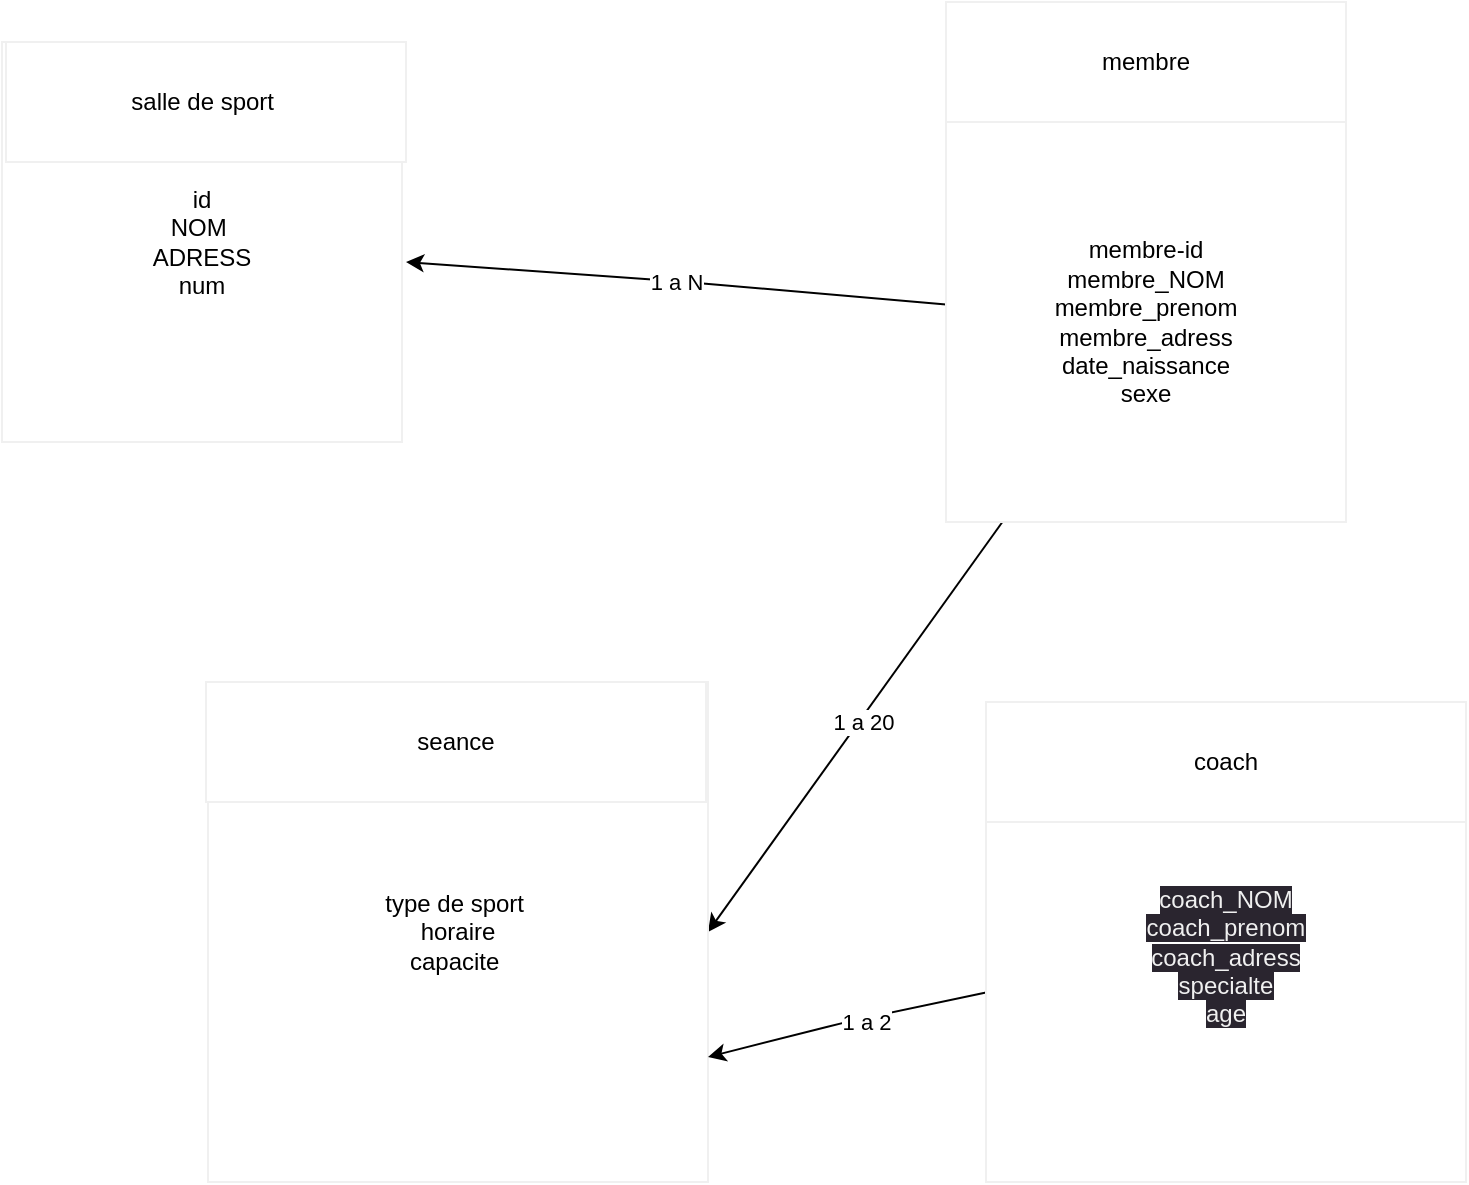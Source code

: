 <mxfile>
    <diagram id="gVMY261R4L8ysd8mMs0w" name="Page-1">
        <mxGraphModel dx="501" dy="1471" grid="1" gridSize="10" guides="1" tooltips="1" connect="1" arrows="1" fold="1" page="1" pageScale="1" pageWidth="850" pageHeight="1100" math="0" shadow="0">
            <root>
                <mxCell id="0"/>
                <mxCell id="1" parent="0"/>
                <mxCell id="6" value="id&lt;br&gt;NOM&amp;nbsp;&lt;br&gt;ADRESS&lt;br&gt;num" style="whiteSpace=wrap;html=1;aspect=fixed;strokeColor=#F0F0F0;" vertex="1" parent="1">
                    <mxGeometry x="28" y="-980" width="200" height="200" as="geometry"/>
                </mxCell>
                <mxCell id="7" value="salle de sport&amp;nbsp;" style="rounded=0;whiteSpace=wrap;html=1;strokeColor=#F0F0F0;" vertex="1" parent="1">
                    <mxGeometry x="30" y="-980" width="200" height="60" as="geometry"/>
                </mxCell>
                <mxCell id="19" value="1 a 20&amp;nbsp;" style="edgeStyle=none;html=1;entryX=1;entryY=0.5;entryDx=0;entryDy=0;" edge="1" parent="1" source="9" target="11">
                    <mxGeometry x="-0.041" y="3" relative="1" as="geometry">
                        <mxPoint as="offset"/>
                    </mxGeometry>
                </mxCell>
                <mxCell id="23" value="1 a N" style="edgeStyle=none;html=1;entryX=1.01;entryY=0.55;entryDx=0;entryDy=0;entryPerimeter=0;" edge="1" parent="1" source="9" target="6">
                    <mxGeometry relative="1" as="geometry">
                        <Array as="points">
                            <mxPoint x="370" y="-860"/>
                        </Array>
                    </mxGeometry>
                </mxCell>
                <mxCell id="9" value="membre-id&lt;br&gt;membre_NOM&lt;br&gt;membre_prenom&lt;br&gt;membre_adress&lt;br&gt;date_naissance&lt;br&gt;sexe" style="whiteSpace=wrap;html=1;aspect=fixed;strokeColor=#F0F0F0;" vertex="1" parent="1">
                    <mxGeometry x="500" y="-940" width="200" height="200" as="geometry"/>
                </mxCell>
                <mxCell id="10" value="membre" style="rounded=0;whiteSpace=wrap;html=1;strokeColor=#F0F0F0;" vertex="1" parent="1">
                    <mxGeometry x="500" y="-1000" width="200" height="60" as="geometry"/>
                </mxCell>
                <mxCell id="11" value="type de sport&amp;nbsp;&lt;br&gt;horaire&lt;br&gt;capacite&amp;nbsp;" style="whiteSpace=wrap;html=1;aspect=fixed;strokeColor=#F0F0F0;" vertex="1" parent="1">
                    <mxGeometry x="131" y="-660" width="250" height="250" as="geometry"/>
                </mxCell>
                <mxCell id="12" value="seance" style="rounded=0;whiteSpace=wrap;html=1;strokeColor=#F0F0F0;" vertex="1" parent="1">
                    <mxGeometry x="130" y="-660" width="250" height="60" as="geometry"/>
                </mxCell>
                <mxCell id="20" value="1 a 2" style="edgeStyle=none;html=1;entryX=1;entryY=0.75;entryDx=0;entryDy=0;" edge="1" parent="1" source="16" target="11">
                    <mxGeometry x="-0.135" y="2" relative="1" as="geometry">
                        <Array as="points">
                            <mxPoint x="450" y="-490"/>
                        </Array>
                        <mxPoint as="offset"/>
                    </mxGeometry>
                </mxCell>
                <mxCell id="16" value="&lt;br&gt;&lt;span style=&quot;color: rgb(240, 240, 240); font-family: Helvetica; font-size: 12px; font-style: normal; font-variant-ligatures: normal; font-variant-caps: normal; font-weight: 400; letter-spacing: normal; orphans: 2; text-align: center; text-indent: 0px; text-transform: none; widows: 2; word-spacing: 0px; -webkit-text-stroke-width: 0px; background-color: rgb(42, 37, 47); text-decoration-thickness: initial; text-decoration-style: initial; text-decoration-color: initial; float: none; display: inline !important;&quot;&gt;coach_NOM&lt;/span&gt;&lt;br style=&quot;border-color: rgb(0, 0, 0); color: rgb(240, 240, 240); font-family: Helvetica; font-size: 12px; font-style: normal; font-variant-ligatures: normal; font-variant-caps: normal; font-weight: 400; letter-spacing: normal; orphans: 2; text-align: center; text-indent: 0px; text-transform: none; widows: 2; word-spacing: 0px; -webkit-text-stroke-width: 0px; background-color: rgb(42, 37, 47); text-decoration-thickness: initial; text-decoration-style: initial; text-decoration-color: initial;&quot;&gt;&lt;span style=&quot;color: rgb(240, 240, 240); font-family: Helvetica; font-size: 12px; font-style: normal; font-variant-ligatures: normal; font-variant-caps: normal; font-weight: 400; letter-spacing: normal; orphans: 2; text-align: center; text-indent: 0px; text-transform: none; widows: 2; word-spacing: 0px; -webkit-text-stroke-width: 0px; background-color: rgb(42, 37, 47); text-decoration-thickness: initial; text-decoration-style: initial; text-decoration-color: initial; float: none; display: inline !important;&quot;&gt;coach_prenom&lt;/span&gt;&lt;br style=&quot;border-color: rgb(0, 0, 0); color: rgb(240, 240, 240); font-family: Helvetica; font-size: 12px; font-style: normal; font-variant-ligatures: normal; font-variant-caps: normal; font-weight: 400; letter-spacing: normal; orphans: 2; text-align: center; text-indent: 0px; text-transform: none; widows: 2; word-spacing: 0px; -webkit-text-stroke-width: 0px; background-color: rgb(42, 37, 47); text-decoration-thickness: initial; text-decoration-style: initial; text-decoration-color: initial;&quot;&gt;&lt;span style=&quot;color: rgb(240, 240, 240); font-family: Helvetica; font-size: 12px; font-style: normal; font-variant-ligatures: normal; font-variant-caps: normal; font-weight: 400; letter-spacing: normal; orphans: 2; text-align: center; text-indent: 0px; text-transform: none; widows: 2; word-spacing: 0px; -webkit-text-stroke-width: 0px; background-color: rgb(42, 37, 47); text-decoration-thickness: initial; text-decoration-style: initial; text-decoration-color: initial; float: none; display: inline !important;&quot;&gt;coach_adress&lt;/span&gt;&lt;br style=&quot;border-color: rgb(0, 0, 0); color: rgb(240, 240, 240); font-family: Helvetica; font-size: 12px; font-style: normal; font-variant-ligatures: normal; font-variant-caps: normal; font-weight: 400; letter-spacing: normal; orphans: 2; text-align: center; text-indent: 0px; text-transform: none; widows: 2; word-spacing: 0px; -webkit-text-stroke-width: 0px; background-color: rgb(42, 37, 47); text-decoration-thickness: initial; text-decoration-style: initial; text-decoration-color: initial;&quot;&gt;&lt;span style=&quot;color: rgb(240, 240, 240); font-family: Helvetica; font-size: 12px; font-style: normal; font-variant-ligatures: normal; font-variant-caps: normal; font-weight: 400; letter-spacing: normal; orphans: 2; text-align: center; text-indent: 0px; text-transform: none; widows: 2; word-spacing: 0px; -webkit-text-stroke-width: 0px; background-color: rgb(42, 37, 47); text-decoration-thickness: initial; text-decoration-style: initial; text-decoration-color: initial; float: none; display: inline !important;&quot;&gt;specialte&lt;/span&gt;&lt;br style=&quot;border-color: rgb(0, 0, 0); color: rgb(240, 240, 240); font-family: Helvetica; font-size: 12px; font-style: normal; font-variant-ligatures: normal; font-variant-caps: normal; font-weight: 400; letter-spacing: normal; orphans: 2; text-align: center; text-indent: 0px; text-transform: none; widows: 2; word-spacing: 0px; -webkit-text-stroke-width: 0px; background-color: rgb(42, 37, 47); text-decoration-thickness: initial; text-decoration-style: initial; text-decoration-color: initial;&quot;&gt;&lt;span style=&quot;color: rgb(240, 240, 240); font-family: Helvetica; font-size: 12px; font-style: normal; font-variant-ligatures: normal; font-variant-caps: normal; font-weight: 400; letter-spacing: normal; orphans: 2; text-align: center; text-indent: 0px; text-transform: none; widows: 2; word-spacing: 0px; -webkit-text-stroke-width: 0px; background-color: rgb(42, 37, 47); text-decoration-thickness: initial; text-decoration-style: initial; text-decoration-color: initial; float: none; display: inline !important;&quot;&gt;age&lt;/span&gt;&lt;br&gt;" style="whiteSpace=wrap;html=1;aspect=fixed;strokeColor=#F0F0F0;" vertex="1" parent="1">
                    <mxGeometry x="520" y="-650" width="240" height="240" as="geometry"/>
                </mxCell>
                <mxCell id="17" value="coach" style="rounded=0;whiteSpace=wrap;html=1;strokeColor=#F0F0F0;" vertex="1" parent="1">
                    <mxGeometry x="520" y="-650" width="240" height="60" as="geometry"/>
                </mxCell>
            </root>
        </mxGraphModel>
    </diagram>
</mxfile>